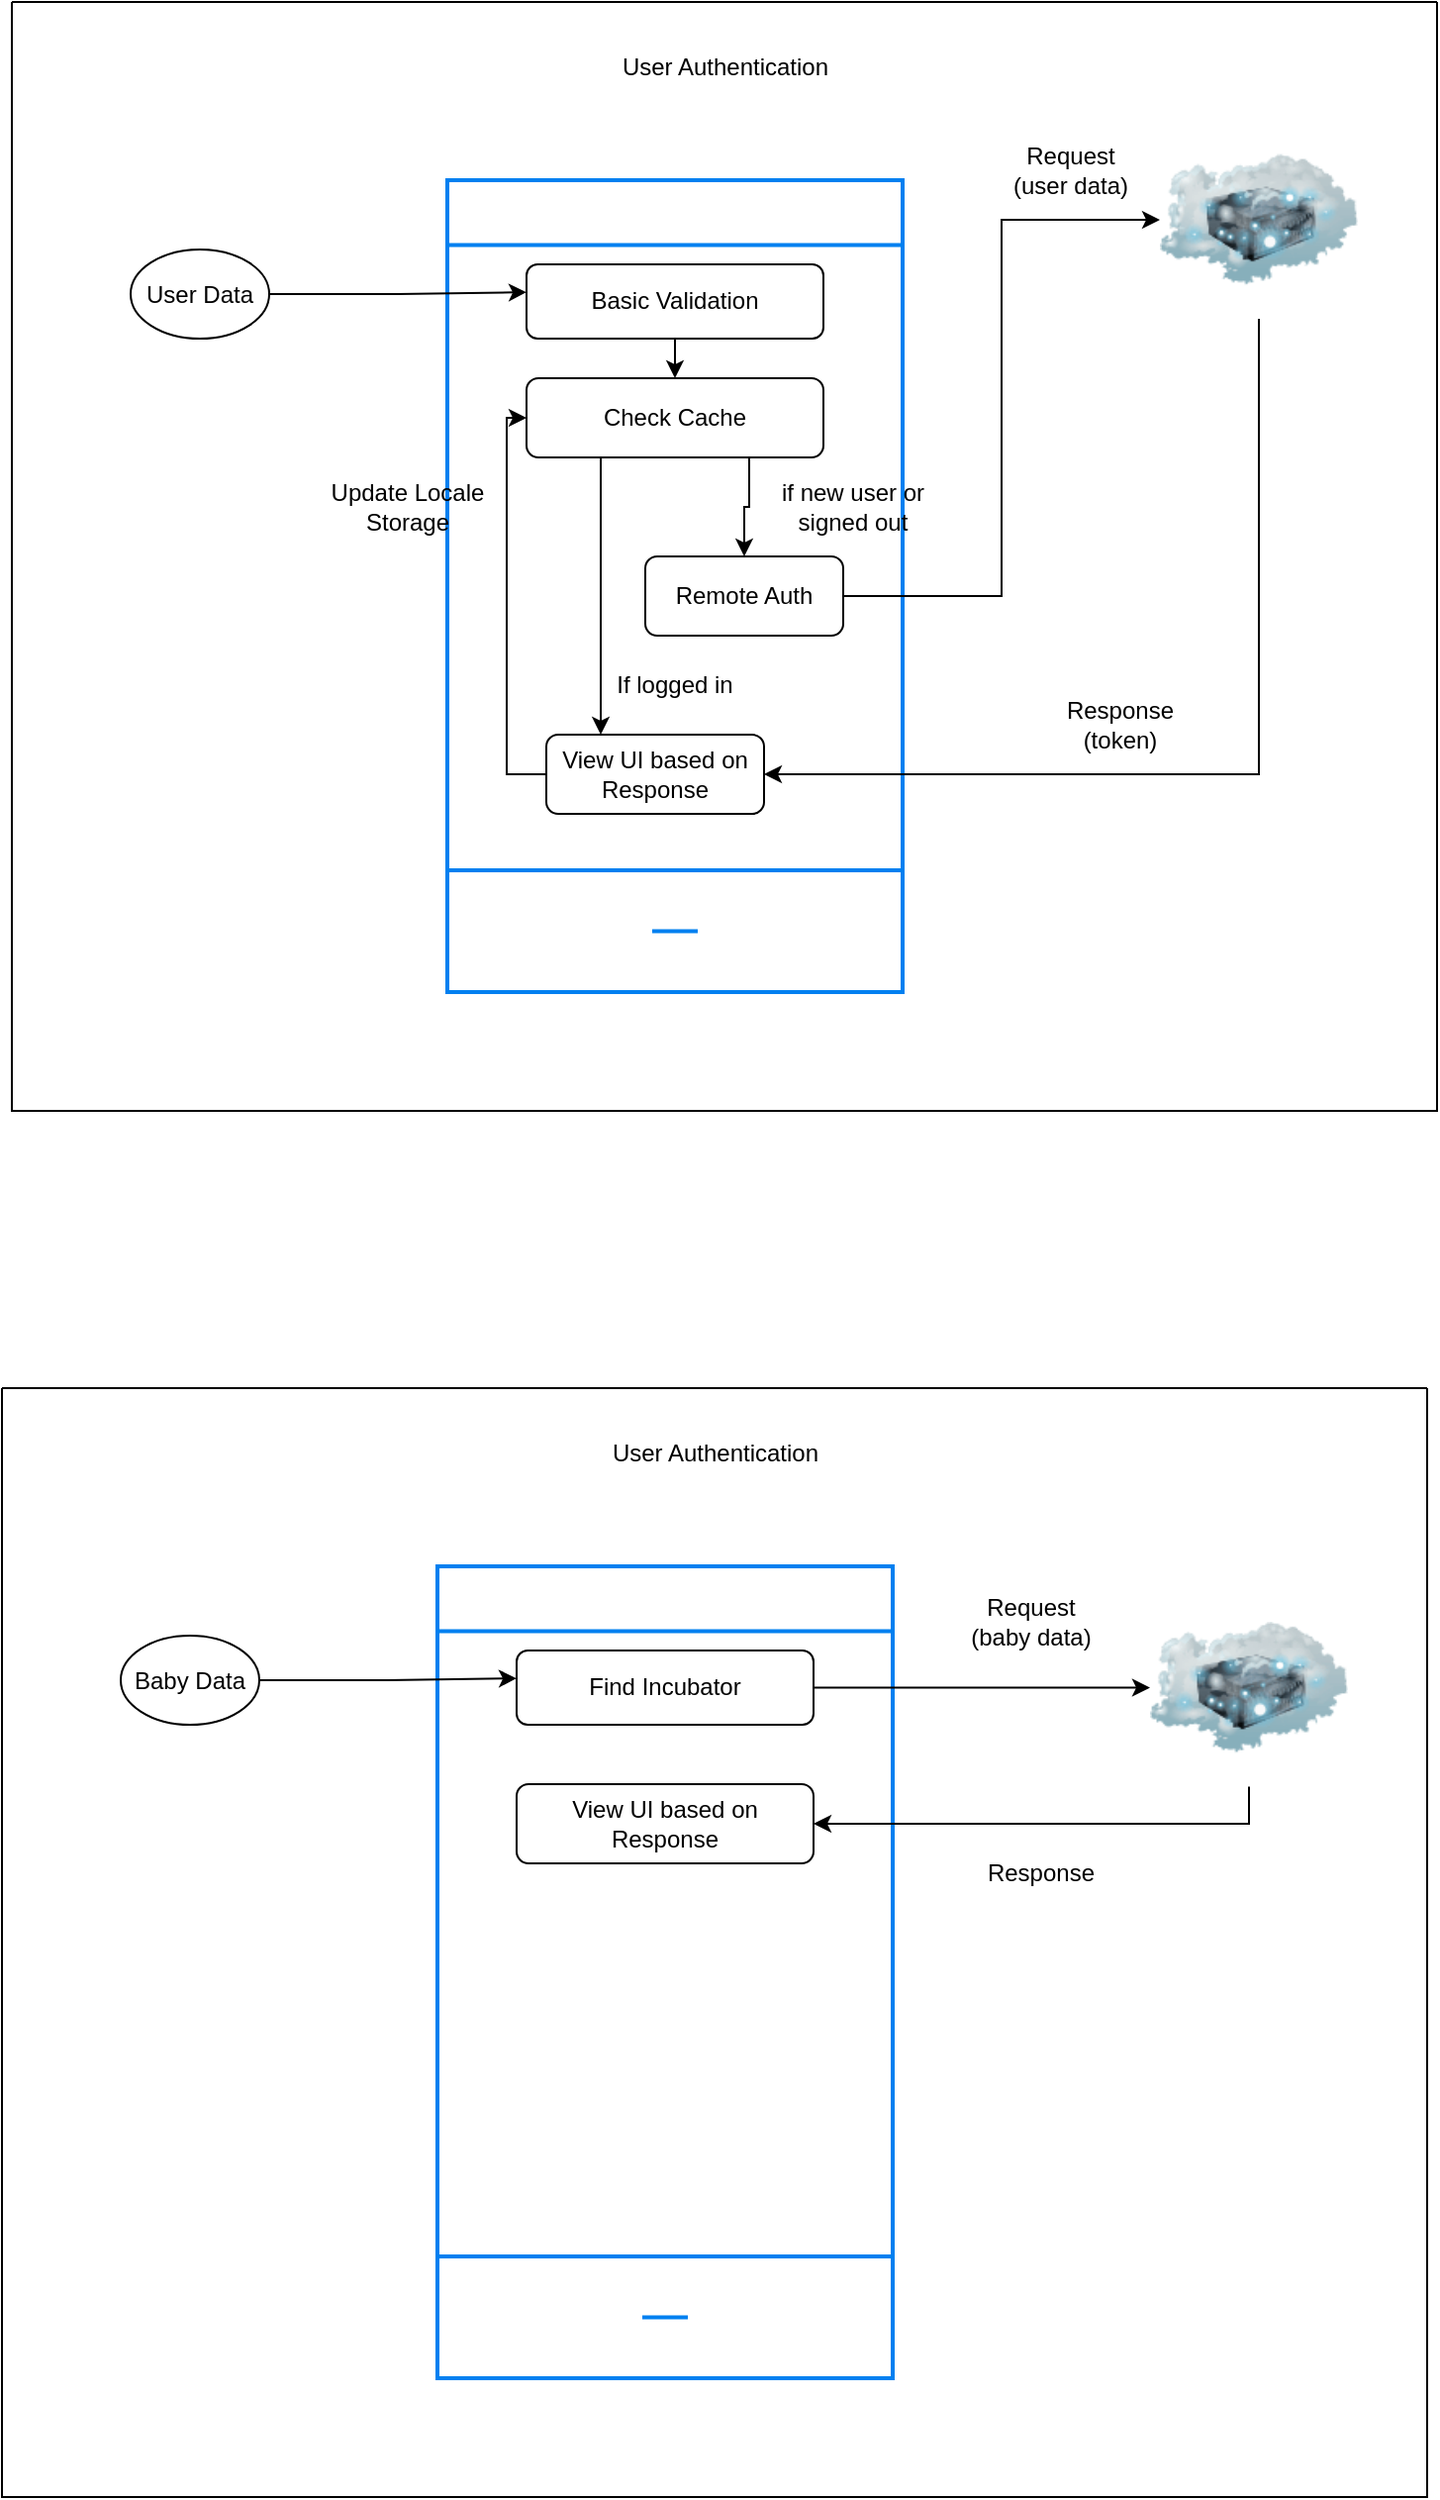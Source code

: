 <mxfile version="24.0.4" type="github">
  <diagram name="Page-1" id="1XIYKQPCLv-YnkkxdFdr">
    <mxGraphModel dx="1193" dy="634" grid="1" gridSize="10" guides="1" tooltips="1" connect="1" arrows="1" fold="1" page="1" pageScale="1" pageWidth="850" pageHeight="1100" math="0" shadow="0">
      <root>
        <mxCell id="0" />
        <mxCell id="1" parent="0" />
        <mxCell id="YRejz4gzvlobwitkRGZW-2" value="" style="swimlane;startSize=0;" vertex="1" parent="1">
          <mxGeometry x="70" y="90" width="720" height="560" as="geometry" />
        </mxCell>
        <mxCell id="YRejz4gzvlobwitkRGZW-1" value="" style="html=1;verticalLabelPosition=bottom;align=center;labelBackgroundColor=#ffffff;verticalAlign=top;strokeWidth=2;strokeColor=#0080F0;shadow=0;dashed=0;shape=mxgraph.ios7.icons.smartphone;" vertex="1" parent="YRejz4gzvlobwitkRGZW-2">
          <mxGeometry x="220" y="90" width="230" height="410" as="geometry" />
        </mxCell>
        <mxCell id="YRejz4gzvlobwitkRGZW-3" value="User Authentication" style="text;html=1;align=center;verticalAlign=middle;resizable=0;points=[];autosize=1;strokeColor=none;fillColor=none;" vertex="1" parent="YRejz4gzvlobwitkRGZW-2">
          <mxGeometry x="295" y="18" width="130" height="30" as="geometry" />
        </mxCell>
        <mxCell id="YRejz4gzvlobwitkRGZW-6" style="edgeStyle=orthogonalEdgeStyle;rounded=0;orthogonalLoop=1;jettySize=auto;html=1;exitX=1;exitY=0.5;exitDx=0;exitDy=0;entryX=0;entryY=0.375;entryDx=0;entryDy=0;entryPerimeter=0;" edge="1" parent="YRejz4gzvlobwitkRGZW-2" source="YRejz4gzvlobwitkRGZW-7" target="YRejz4gzvlobwitkRGZW-18">
          <mxGeometry relative="1" as="geometry">
            <mxPoint x="70" y="160" as="sourcePoint" />
            <mxPoint x="120" y="160" as="targetPoint" />
          </mxGeometry>
        </mxCell>
        <mxCell id="YRejz4gzvlobwitkRGZW-7" value="User Data" style="ellipse;whiteSpace=wrap;html=1;" vertex="1" parent="YRejz4gzvlobwitkRGZW-2">
          <mxGeometry x="60" y="125" width="70" height="45" as="geometry" />
        </mxCell>
        <mxCell id="YRejz4gzvlobwitkRGZW-8" value="" style="image;html=1;image=img/lib/clip_art/networking/Cloud_Server_128x128.png" vertex="1" parent="YRejz4gzvlobwitkRGZW-2">
          <mxGeometry x="580" y="60" width="100" height="100" as="geometry" />
        </mxCell>
        <mxCell id="YRejz4gzvlobwitkRGZW-12" value="Request (user data)" style="text;html=1;align=center;verticalAlign=middle;whiteSpace=wrap;rounded=0;" vertex="1" parent="YRejz4gzvlobwitkRGZW-2">
          <mxGeometry x="500" y="70" width="70" height="30" as="geometry" />
        </mxCell>
        <mxCell id="YRejz4gzvlobwitkRGZW-14" value="" style="endArrow=classic;html=1;rounded=0;exitX=0.5;exitY=1;exitDx=0;exitDy=0;entryX=1;entryY=0.5;entryDx=0;entryDy=0;" edge="1" parent="YRejz4gzvlobwitkRGZW-2" source="YRejz4gzvlobwitkRGZW-8" target="YRejz4gzvlobwitkRGZW-21">
          <mxGeometry width="50" height="50" relative="1" as="geometry">
            <mxPoint x="350" y="230" as="sourcePoint" />
            <mxPoint x="400" y="180" as="targetPoint" />
            <Array as="points">
              <mxPoint x="630" y="390" />
            </Array>
          </mxGeometry>
        </mxCell>
        <mxCell id="YRejz4gzvlobwitkRGZW-15" value="Response&lt;div&gt;(token)&lt;/div&gt;" style="text;html=1;align=center;verticalAlign=middle;whiteSpace=wrap;rounded=0;" vertex="1" parent="YRejz4gzvlobwitkRGZW-2">
          <mxGeometry x="530" y="350" width="60" height="30" as="geometry" />
        </mxCell>
        <mxCell id="YRejz4gzvlobwitkRGZW-30" style="edgeStyle=orthogonalEdgeStyle;rounded=0;orthogonalLoop=1;jettySize=auto;html=1;exitX=0.5;exitY=1;exitDx=0;exitDy=0;entryX=0.5;entryY=0;entryDx=0;entryDy=0;" edge="1" parent="YRejz4gzvlobwitkRGZW-2" source="YRejz4gzvlobwitkRGZW-18" target="YRejz4gzvlobwitkRGZW-22">
          <mxGeometry relative="1" as="geometry" />
        </mxCell>
        <mxCell id="YRejz4gzvlobwitkRGZW-18" value="Basic Validation" style="rounded=1;whiteSpace=wrap;html=1;" vertex="1" parent="YRejz4gzvlobwitkRGZW-2">
          <mxGeometry x="260" y="132.5" width="150" height="37.5" as="geometry" />
        </mxCell>
        <mxCell id="YRejz4gzvlobwitkRGZW-19" value="Remote Auth" style="rounded=1;whiteSpace=wrap;html=1;" vertex="1" parent="YRejz4gzvlobwitkRGZW-2">
          <mxGeometry x="320" y="280" width="100" height="40" as="geometry" />
        </mxCell>
        <mxCell id="YRejz4gzvlobwitkRGZW-28" style="edgeStyle=orthogonalEdgeStyle;rounded=0;orthogonalLoop=1;jettySize=auto;html=1;exitX=0;exitY=0.5;exitDx=0;exitDy=0;entryX=0;entryY=0.5;entryDx=0;entryDy=0;" edge="1" parent="YRejz4gzvlobwitkRGZW-2" source="YRejz4gzvlobwitkRGZW-21" target="YRejz4gzvlobwitkRGZW-22">
          <mxGeometry relative="1" as="geometry" />
        </mxCell>
        <mxCell id="YRejz4gzvlobwitkRGZW-21" value="View UI based on Response" style="rounded=1;whiteSpace=wrap;html=1;" vertex="1" parent="YRejz4gzvlobwitkRGZW-2">
          <mxGeometry x="270" y="370" width="110" height="40" as="geometry" />
        </mxCell>
        <mxCell id="YRejz4gzvlobwitkRGZW-31" style="edgeStyle=orthogonalEdgeStyle;rounded=0;orthogonalLoop=1;jettySize=auto;html=1;exitX=0.25;exitY=1;exitDx=0;exitDy=0;entryX=0.25;entryY=0;entryDx=0;entryDy=0;" edge="1" parent="YRejz4gzvlobwitkRGZW-2" source="YRejz4gzvlobwitkRGZW-22" target="YRejz4gzvlobwitkRGZW-21">
          <mxGeometry relative="1" as="geometry" />
        </mxCell>
        <mxCell id="YRejz4gzvlobwitkRGZW-32" style="edgeStyle=orthogonalEdgeStyle;rounded=0;orthogonalLoop=1;jettySize=auto;html=1;exitX=0.75;exitY=1;exitDx=0;exitDy=0;" edge="1" parent="YRejz4gzvlobwitkRGZW-2" source="YRejz4gzvlobwitkRGZW-22" target="YRejz4gzvlobwitkRGZW-19">
          <mxGeometry relative="1" as="geometry" />
        </mxCell>
        <mxCell id="YRejz4gzvlobwitkRGZW-22" value="Check Cache" style="rounded=1;whiteSpace=wrap;html=1;" vertex="1" parent="YRejz4gzvlobwitkRGZW-2">
          <mxGeometry x="260" y="190" width="150" height="40" as="geometry" />
        </mxCell>
        <mxCell id="YRejz4gzvlobwitkRGZW-10" style="edgeStyle=orthogonalEdgeStyle;rounded=0;orthogonalLoop=1;jettySize=auto;html=1;exitX=1;exitY=0.5;exitDx=0;exitDy=0;entryX=0;entryY=0.5;entryDx=0;entryDy=0;" edge="1" parent="YRejz4gzvlobwitkRGZW-2" source="YRejz4gzvlobwitkRGZW-19" target="YRejz4gzvlobwitkRGZW-8">
          <mxGeometry relative="1" as="geometry" />
        </mxCell>
        <mxCell id="YRejz4gzvlobwitkRGZW-25" value="if new user or signed out" style="text;html=1;align=center;verticalAlign=middle;whiteSpace=wrap;rounded=0;" vertex="1" parent="YRejz4gzvlobwitkRGZW-2">
          <mxGeometry x="380" y="240" width="90" height="30" as="geometry" />
        </mxCell>
        <mxCell id="YRejz4gzvlobwitkRGZW-26" value="If logged in" style="text;html=1;align=center;verticalAlign=middle;whiteSpace=wrap;rounded=0;" vertex="1" parent="YRejz4gzvlobwitkRGZW-2">
          <mxGeometry x="300" y="330" width="70" height="30" as="geometry" />
        </mxCell>
        <mxCell id="YRejz4gzvlobwitkRGZW-29" value="Update Locale Storage" style="text;html=1;align=center;verticalAlign=middle;whiteSpace=wrap;rounded=0;" vertex="1" parent="YRejz4gzvlobwitkRGZW-2">
          <mxGeometry x="160" y="240" width="80" height="30" as="geometry" />
        </mxCell>
        <mxCell id="YRejz4gzvlobwitkRGZW-33" value="" style="swimlane;startSize=0;" vertex="1" parent="1">
          <mxGeometry x="65" y="790" width="720" height="560" as="geometry" />
        </mxCell>
        <mxCell id="YRejz4gzvlobwitkRGZW-34" value="" style="html=1;verticalLabelPosition=bottom;align=center;labelBackgroundColor=#ffffff;verticalAlign=top;strokeWidth=2;strokeColor=#0080F0;shadow=0;dashed=0;shape=mxgraph.ios7.icons.smartphone;" vertex="1" parent="YRejz4gzvlobwitkRGZW-33">
          <mxGeometry x="220" y="90" width="230" height="410" as="geometry" />
        </mxCell>
        <mxCell id="YRejz4gzvlobwitkRGZW-35" value="User Authentication" style="text;html=1;align=center;verticalAlign=middle;resizable=0;points=[];autosize=1;strokeColor=none;fillColor=none;" vertex="1" parent="YRejz4gzvlobwitkRGZW-33">
          <mxGeometry x="295" y="18" width="130" height="30" as="geometry" />
        </mxCell>
        <mxCell id="YRejz4gzvlobwitkRGZW-36" style="edgeStyle=orthogonalEdgeStyle;rounded=0;orthogonalLoop=1;jettySize=auto;html=1;exitX=1;exitY=0.5;exitDx=0;exitDy=0;entryX=0;entryY=0.375;entryDx=0;entryDy=0;entryPerimeter=0;" edge="1" parent="YRejz4gzvlobwitkRGZW-33" source="YRejz4gzvlobwitkRGZW-37" target="YRejz4gzvlobwitkRGZW-43">
          <mxGeometry relative="1" as="geometry">
            <mxPoint x="70" y="160" as="sourcePoint" />
            <mxPoint x="120" y="160" as="targetPoint" />
          </mxGeometry>
        </mxCell>
        <mxCell id="YRejz4gzvlobwitkRGZW-37" value="Baby Data" style="ellipse;whiteSpace=wrap;html=1;" vertex="1" parent="YRejz4gzvlobwitkRGZW-33">
          <mxGeometry x="60" y="125" width="70" height="45" as="geometry" />
        </mxCell>
        <mxCell id="YRejz4gzvlobwitkRGZW-38" value="" style="image;html=1;image=img/lib/clip_art/networking/Cloud_Server_128x128.png" vertex="1" parent="YRejz4gzvlobwitkRGZW-33">
          <mxGeometry x="580" y="101.25" width="100" height="100" as="geometry" />
        </mxCell>
        <mxCell id="YRejz4gzvlobwitkRGZW-39" value="Request (baby data)" style="text;html=1;align=center;verticalAlign=middle;whiteSpace=wrap;rounded=0;" vertex="1" parent="YRejz4gzvlobwitkRGZW-33">
          <mxGeometry x="485" y="102.5" width="70" height="30" as="geometry" />
        </mxCell>
        <mxCell id="YRejz4gzvlobwitkRGZW-40" value="" style="endArrow=classic;html=1;rounded=0;exitX=0.5;exitY=1;exitDx=0;exitDy=0;entryX=1;entryY=0.5;entryDx=0;entryDy=0;" edge="1" parent="YRejz4gzvlobwitkRGZW-33" source="YRejz4gzvlobwitkRGZW-38" target="YRejz4gzvlobwitkRGZW-46">
          <mxGeometry width="50" height="50" relative="1" as="geometry">
            <mxPoint x="350" y="230" as="sourcePoint" />
            <mxPoint x="400" y="180" as="targetPoint" />
            <Array as="points">
              <mxPoint x="630" y="220" />
            </Array>
          </mxGeometry>
        </mxCell>
        <mxCell id="YRejz4gzvlobwitkRGZW-41" value="Response" style="text;html=1;align=center;verticalAlign=middle;whiteSpace=wrap;rounded=0;" vertex="1" parent="YRejz4gzvlobwitkRGZW-33">
          <mxGeometry x="495" y="230" width="60" height="30" as="geometry" />
        </mxCell>
        <mxCell id="YRejz4gzvlobwitkRGZW-43" value="Find Incubator" style="rounded=1;whiteSpace=wrap;html=1;" vertex="1" parent="YRejz4gzvlobwitkRGZW-33">
          <mxGeometry x="260" y="132.5" width="150" height="37.5" as="geometry" />
        </mxCell>
        <mxCell id="YRejz4gzvlobwitkRGZW-46" value="View UI based on Response" style="rounded=1;whiteSpace=wrap;html=1;" vertex="1" parent="YRejz4gzvlobwitkRGZW-33">
          <mxGeometry x="260" y="200" width="150" height="40" as="geometry" />
        </mxCell>
        <mxCell id="YRejz4gzvlobwitkRGZW-50" style="edgeStyle=orthogonalEdgeStyle;rounded=0;orthogonalLoop=1;jettySize=auto;html=1;entryX=0;entryY=0.5;entryDx=0;entryDy=0;exitX=1;exitY=0.5;exitDx=0;exitDy=0;" edge="1" parent="YRejz4gzvlobwitkRGZW-33" source="YRejz4gzvlobwitkRGZW-43" target="YRejz4gzvlobwitkRGZW-38">
          <mxGeometry relative="1" as="geometry">
            <mxPoint x="420" y="300.0" as="sourcePoint" />
          </mxGeometry>
        </mxCell>
      </root>
    </mxGraphModel>
  </diagram>
</mxfile>
